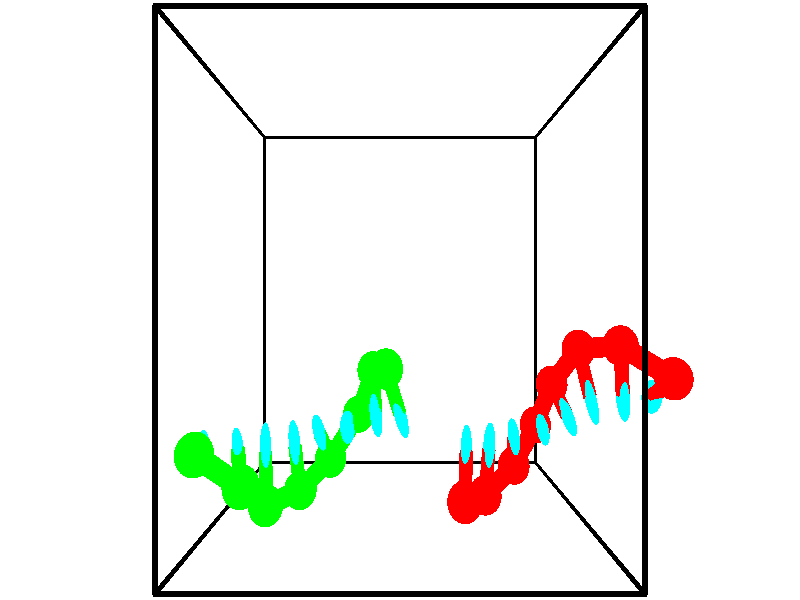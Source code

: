 // switches for output
#declare DRAW_BASES = 1; // possible values are 0, 1; only relevant for DNA ribbons
#declare DRAW_BASES_TYPE = 3; // possible values are 1, 2, 3; only relevant for DNA ribbons
#declare DRAW_FOG = 0; // set to 1 to enable fog

#include "colors.inc"

#include "transforms.inc"
background { rgb <1, 1, 1>}

#default {
   normal{
       ripples 0.25
       frequency 0.20
       turbulence 0.2
       lambda 5
   }
	finish {
		phong 0.1
		phong_size 40.
	}
}

// original window dimensions: 1024x640


// camera settings

camera {
	sky <-0, 1, 0>
	up <-0, 1, 0>
	right 1.6 * <1, 0, 0>
	location <2.5, 2.5, 11.1562>
	look_at <2.5, 2.5, 2.5>
	direction <0, 0, -8.6562>
	angle 67.0682
}


# declare cpy_camera_pos = <2.5, 2.5, 11.1562>;
# if (DRAW_FOG = 1)
fog {
	fog_type 2
	up vnormalize(cpy_camera_pos)
	color rgbt<1,1,1,0.3>
	distance 1e-5
	fog_alt 3e-3
	fog_offset 4
}
# end


// LIGHTS

# declare lum = 6;
global_settings {
	ambient_light rgb lum * <0.05, 0.05, 0.05>
	max_trace_level 15
}# declare cpy_direct_light_amount = 0.25;
light_source
{	1000 * <-1, -1, 1>,
	rgb lum * cpy_direct_light_amount
	parallel
}

light_source
{	1000 * <1, 1, -1>,
	rgb lum * cpy_direct_light_amount
	parallel
}

// strand 0

// nucleotide -1

// particle -1
sphere {
	<3.425644, 0.092134, 2.532868> 0.250000
	pigment { color rgbt <1,0,0,0> }
	no_shadow
}
cylinder {
	<3.464615, 0.416039, 2.301422>,  <3.487998, 0.610381, 2.162555>, 0.100000
	pigment { color rgbt <1,0,0,0> }
	no_shadow
}
cylinder {
	<3.464615, 0.416039, 2.301422>,  <3.425644, 0.092134, 2.532868>, 0.100000
	pigment { color rgbt <1,0,0,0> }
	no_shadow
}

// particle -1
sphere {
	<3.464615, 0.416039, 2.301422> 0.100000
	pigment { color rgbt <1,0,0,0> }
	no_shadow
}
sphere {
	0, 1
	scale<0.080000,0.200000,0.300000>
	matrix <0.977162, 0.032484, 0.209997,
		0.188843, -0.585859, -0.788104,
		0.097428, 0.809762, -0.578614,
		3.493843, 0.658967, 2.127838>
	pigment { color rgbt <0,1,1,0> }
	no_shadow
}
cylinder {
	<3.807644, 0.001092, 1.884167>,  <3.425644, 0.092134, 2.532868>, 0.130000
	pigment { color rgbt <1,0,0,0> }
	no_shadow
}

// nucleotide -1

// particle -1
sphere {
	<3.807644, 0.001092, 1.884167> 0.250000
	pigment { color rgbt <1,0,0,0> }
	no_shadow
}
cylinder {
	<3.827728, 0.386127, 1.990677>,  <3.839778, 0.617149, 2.054583>, 0.100000
	pigment { color rgbt <1,0,0,0> }
	no_shadow
}
cylinder {
	<3.827728, 0.386127, 1.990677>,  <3.807644, 0.001092, 1.884167>, 0.100000
	pigment { color rgbt <1,0,0,0> }
	no_shadow
}

// particle -1
sphere {
	<3.827728, 0.386127, 1.990677> 0.100000
	pigment { color rgbt <1,0,0,0> }
	no_shadow
}
sphere {
	0, 1
	scale<0.080000,0.200000,0.300000>
	matrix <0.998334, -0.040779, -0.040830,
		-0.028444, 0.267880, -0.963032,
		0.050209, 0.962589, 0.266274,
		3.842791, 0.674904, 2.070559>
	pigment { color rgbt <0,1,1,0> }
	no_shadow
}
cylinder {
	<4.333483, 0.276237, 1.425005>,  <3.807644, 0.001092, 1.884167>, 0.130000
	pigment { color rgbt <1,0,0,0> }
	no_shadow
}

// nucleotide -1

// particle -1
sphere {
	<4.333483, 0.276237, 1.425005> 0.250000
	pigment { color rgbt <1,0,0,0> }
	no_shadow
}
cylinder {
	<4.279685, 0.549393, 1.712219>,  <4.247406, 0.713286, 1.884548>, 0.100000
	pigment { color rgbt <1,0,0,0> }
	no_shadow
}
cylinder {
	<4.279685, 0.549393, 1.712219>,  <4.333483, 0.276237, 1.425005>, 0.100000
	pigment { color rgbt <1,0,0,0> }
	no_shadow
}

// particle -1
sphere {
	<4.279685, 0.549393, 1.712219> 0.100000
	pigment { color rgbt <1,0,0,0> }
	no_shadow
}
sphere {
	0, 1
	scale<0.080000,0.200000,0.300000>
	matrix <0.981670, 0.190572, 0.002633,
		-0.135040, 0.705227, -0.696002,
		-0.134495, 0.682889, 0.718035,
		4.239336, 0.754259, 1.927630>
	pigment { color rgbt <0,1,1,0> }
	no_shadow
}
cylinder {
	<4.724082, 0.789824, 1.231750>,  <4.333483, 0.276237, 1.425005>, 0.130000
	pigment { color rgbt <1,0,0,0> }
	no_shadow
}

// nucleotide -1

// particle -1
sphere {
	<4.724082, 0.789824, 1.231750> 0.250000
	pigment { color rgbt <1,0,0,0> }
	no_shadow
}
cylinder {
	<4.699348, 0.822769, 1.629623>,  <4.684508, 0.842537, 1.868347>, 0.100000
	pigment { color rgbt <1,0,0,0> }
	no_shadow
}
cylinder {
	<4.699348, 0.822769, 1.629623>,  <4.724082, 0.789824, 1.231750>, 0.100000
	pigment { color rgbt <1,0,0,0> }
	no_shadow
}

// particle -1
sphere {
	<4.699348, 0.822769, 1.629623> 0.100000
	pigment { color rgbt <1,0,0,0> }
	no_shadow
}
sphere {
	0, 1
	scale<0.080000,0.200000,0.300000>
	matrix <0.976465, 0.211302, 0.043205,
		-0.206620, 0.973944, -0.093490,
		-0.061834, 0.082363, 0.994682,
		4.680798, 0.847478, 1.928028>
	pigment { color rgbt <0,1,1,0> }
	no_shadow
}
cylinder {
	<4.959612, 1.362982, 1.360010>,  <4.724082, 0.789824, 1.231750>, 0.130000
	pigment { color rgbt <1,0,0,0> }
	no_shadow
}

// nucleotide -1

// particle -1
sphere {
	<4.959612, 1.362982, 1.360010> 0.250000
	pigment { color rgbt <1,0,0,0> }
	no_shadow
}
cylinder {
	<5.014089, 1.164505, 1.702995>,  <5.046775, 1.045419, 1.908787>, 0.100000
	pigment { color rgbt <1,0,0,0> }
	no_shadow
}
cylinder {
	<5.014089, 1.164505, 1.702995>,  <4.959612, 1.362982, 1.360010>, 0.100000
	pigment { color rgbt <1,0,0,0> }
	no_shadow
}

// particle -1
sphere {
	<5.014089, 1.164505, 1.702995> 0.100000
	pigment { color rgbt <1,0,0,0> }
	no_shadow
}
sphere {
	0, 1
	scale<0.080000,0.200000,0.300000>
	matrix <0.954462, 0.297618, 0.020626,
		-0.265431, 0.815608, 0.514130,
		0.136192, -0.496192, 0.857464,
		5.054946, 1.015647, 1.960235>
	pigment { color rgbt <0,1,1,0> }
	no_shadow
}
cylinder {
	<5.267019, 1.867336, 1.785587>,  <4.959612, 1.362982, 1.360010>, 0.130000
	pigment { color rgbt <1,0,0,0> }
	no_shadow
}

// nucleotide -1

// particle -1
sphere {
	<5.267019, 1.867336, 1.785587> 0.250000
	pigment { color rgbt <1,0,0,0> }
	no_shadow
}
cylinder {
	<5.338904, 1.497650, 1.920364>,  <5.382035, 1.275839, 2.001231>, 0.100000
	pigment { color rgbt <1,0,0,0> }
	no_shadow
}
cylinder {
	<5.338904, 1.497650, 1.920364>,  <5.267019, 1.867336, 1.785587>, 0.100000
	pigment { color rgbt <1,0,0,0> }
	no_shadow
}

// particle -1
sphere {
	<5.338904, 1.497650, 1.920364> 0.100000
	pigment { color rgbt <1,0,0,0> }
	no_shadow
}
sphere {
	0, 1
	scale<0.080000,0.200000,0.300000>
	matrix <0.967982, 0.227163, 0.106808,
		-0.175255, 0.306960, 0.935447,
		0.179713, -0.924214, 0.336943,
		5.392818, 1.220386, 2.021447>
	pigment { color rgbt <0,1,1,0> }
	no_shadow
}
cylinder {
	<5.730394, 1.941538, 2.314939>,  <5.267019, 1.867336, 1.785587>, 0.130000
	pigment { color rgbt <1,0,0,0> }
	no_shadow
}

// nucleotide -1

// particle -1
sphere {
	<5.730394, 1.941538, 2.314939> 0.250000
	pigment { color rgbt <1,0,0,0> }
	no_shadow
}
cylinder {
	<5.787169, 1.558250, 2.215607>,  <5.821235, 1.328278, 2.156007>, 0.100000
	pigment { color rgbt <1,0,0,0> }
	no_shadow
}
cylinder {
	<5.787169, 1.558250, 2.215607>,  <5.730394, 1.941538, 2.314939>, 0.100000
	pigment { color rgbt <1,0,0,0> }
	no_shadow
}

// particle -1
sphere {
	<5.787169, 1.558250, 2.215607> 0.100000
	pigment { color rgbt <1,0,0,0> }
	no_shadow
}
sphere {
	0, 1
	scale<0.080000,0.200000,0.300000>
	matrix <0.989820, 0.140062, 0.025304,
		0.010535, -0.249395, 0.968345,
		0.141939, -0.958220, -0.248332,
		5.829751, 1.270784, 2.141107>
	pigment { color rgbt <0,1,1,0> }
	no_shadow
}
cylinder {
	<6.295853, 1.590984, 2.783360>,  <5.730394, 1.941538, 2.314939>, 0.130000
	pigment { color rgbt <1,0,0,0> }
	no_shadow
}

// nucleotide -1

// particle -1
sphere {
	<6.295853, 1.590984, 2.783360> 0.250000
	pigment { color rgbt <1,0,0,0> }
	no_shadow
}
cylinder {
	<6.273721, 1.423424, 2.420822>,  <6.260442, 1.322888, 2.203299>, 0.100000
	pigment { color rgbt <1,0,0,0> }
	no_shadow
}
cylinder {
	<6.273721, 1.423424, 2.420822>,  <6.295853, 1.590984, 2.783360>, 0.100000
	pigment { color rgbt <1,0,0,0> }
	no_shadow
}

// particle -1
sphere {
	<6.273721, 1.423424, 2.420822> 0.100000
	pigment { color rgbt <1,0,0,0> }
	no_shadow
}
sphere {
	0, 1
	scale<0.080000,0.200000,0.300000>
	matrix <0.995494, 0.046866, -0.082433,
		0.077008, -0.906822, 0.414420,
		-0.055329, -0.418900, -0.906345,
		6.257123, 1.297754, 2.148919>
	pigment { color rgbt <0,1,1,0> }
	no_shadow
}
// strand 1

// nucleotide -1

// particle -1
sphere {
	<2.294627, 1.662907, 2.367243> 0.250000
	pigment { color rgbt <0,1,0,0> }
	no_shadow
}
cylinder {
	<2.418530, 1.310143, 2.225098>,  <2.492871, 1.098484, 2.139811>, 0.100000
	pigment { color rgbt <0,1,0,0> }
	no_shadow
}
cylinder {
	<2.418530, 1.310143, 2.225098>,  <2.294627, 1.662907, 2.367243>, 0.100000
	pigment { color rgbt <0,1,0,0> }
	no_shadow
}

// particle -1
sphere {
	<2.418530, 1.310143, 2.225098> 0.100000
	pigment { color rgbt <0,1,0,0> }
	no_shadow
}
sphere {
	0, 1
	scale<0.080000,0.200000,0.300000>
	matrix <-0.949323, -0.265924, -0.167542,
		0.053257, 0.389251, -0.919591,
		0.309757, -0.881912, -0.355363,
		2.511457, 1.045569, 2.118489>
	pigment { color rgbt <0,1,1,0> }
	no_shadow
}
cylinder {
	<2.075621, 1.573375, 1.585521>,  <2.294627, 1.662907, 2.367243>, 0.130000
	pigment { color rgbt <0,1,0,0> }
	no_shadow
}

// nucleotide -1

// particle -1
sphere {
	<2.075621, 1.573375, 1.585521> 0.250000
	pigment { color rgbt <0,1,0,0> }
	no_shadow
}
cylinder {
	<2.110920, 1.276630, 1.851410>,  <2.132099, 1.098584, 2.010943>, 0.100000
	pigment { color rgbt <0,1,0,0> }
	no_shadow
}
cylinder {
	<2.110920, 1.276630, 1.851410>,  <2.075621, 1.573375, 1.585521>, 0.100000
	pigment { color rgbt <0,1,0,0> }
	no_shadow
}

// particle -1
sphere {
	<2.110920, 1.276630, 1.851410> 0.100000
	pigment { color rgbt <0,1,0,0> }
	no_shadow
}
sphere {
	0, 1
	scale<0.080000,0.200000,0.300000>
	matrix <-0.958787, -0.244195, -0.145246,
		0.270074, -0.624510, -0.732836,
		0.088247, -0.741861, 0.664722,
		2.137394, 1.054072, 2.050827>
	pigment { color rgbt <0,1,1,0> }
	no_shadow
}
cylinder {
	<1.824391, 0.952603, 1.327145>,  <2.075621, 1.573375, 1.585521>, 0.130000
	pigment { color rgbt <0,1,0,0> }
	no_shadow
}

// nucleotide -1

// particle -1
sphere {
	<1.824391, 0.952603, 1.327145> 0.250000
	pigment { color rgbt <0,1,0,0> }
	no_shadow
}
cylinder {
	<1.758240, 0.920132, 1.720299>,  <1.718549, 0.900649, 1.956191>, 0.100000
	pigment { color rgbt <0,1,0,0> }
	no_shadow
}
cylinder {
	<1.758240, 0.920132, 1.720299>,  <1.824391, 0.952603, 1.327145>, 0.100000
	pigment { color rgbt <0,1,0,0> }
	no_shadow
}

// particle -1
sphere {
	<1.758240, 0.920132, 1.720299> 0.100000
	pigment { color rgbt <0,1,0,0> }
	no_shadow
}
sphere {
	0, 1
	scale<0.080000,0.200000,0.300000>
	matrix <-0.967575, -0.179571, -0.177633,
		0.190918, -0.980389, -0.048855,
		-0.165376, -0.081184, 0.982884,
		1.708627, 0.895778, 2.015164>
	pigment { color rgbt <0,1,1,0> }
	no_shadow
}
cylinder {
	<1.386669, 0.375905, 1.459011>,  <1.824391, 0.952603, 1.327145>, 0.130000
	pigment { color rgbt <0,1,0,0> }
	no_shadow
}

// nucleotide -1

// particle -1
sphere {
	<1.386669, 0.375905, 1.459011> 0.250000
	pigment { color rgbt <0,1,0,0> }
	no_shadow
}
cylinder {
	<1.323772, 0.630272, 1.761238>,  <1.286035, 0.782892, 1.942575>, 0.100000
	pigment { color rgbt <0,1,0,0> }
	no_shadow
}
cylinder {
	<1.323772, 0.630272, 1.761238>,  <1.386669, 0.375905, 1.459011>, 0.100000
	pigment { color rgbt <0,1,0,0> }
	no_shadow
}

// particle -1
sphere {
	<1.323772, 0.630272, 1.761238> 0.100000
	pigment { color rgbt <0,1,0,0> }
	no_shadow
}
sphere {
	0, 1
	scale<0.080000,0.200000,0.300000>
	matrix <-0.972813, -0.231468, -0.007637,
		0.170033, -0.736228, 0.655025,
		-0.157240, 0.635918, 0.755569,
		1.276600, 0.821047, 1.987909>
	pigment { color rgbt <0,1,1,0> }
	no_shadow
}
cylinder {
	<0.957708, 0.049239, 1.815067>,  <1.386669, 0.375905, 1.459011>, 0.130000
	pigment { color rgbt <0,1,0,0> }
	no_shadow
}

// nucleotide -1

// particle -1
sphere {
	<0.957708, 0.049239, 1.815067> 0.250000
	pigment { color rgbt <0,1,0,0> }
	no_shadow
}
cylinder {
	<0.929996, 0.424553, 1.950607>,  <0.913370, 0.649742, 2.031932>, 0.100000
	pigment { color rgbt <0,1,0,0> }
	no_shadow
}
cylinder {
	<0.929996, 0.424553, 1.950607>,  <0.957708, 0.049239, 1.815067>, 0.100000
	pigment { color rgbt <0,1,0,0> }
	no_shadow
}

// particle -1
sphere {
	<0.929996, 0.424553, 1.950607> 0.100000
	pigment { color rgbt <0,1,0,0> }
	no_shadow
}
sphere {
	0, 1
	scale<0.080000,0.200000,0.300000>
	matrix <-0.995138, -0.088836, 0.042534,
		0.070011, -0.334257, 0.939878,
		-0.069278, 0.938286, 0.338851,
		0.909213, 0.706039, 2.052263>
	pigment { color rgbt <0,1,1,0> }
	no_shadow
}
cylinder {
	<0.553040, 0.012776, 2.397548>,  <0.957708, 0.049239, 1.815067>, 0.130000
	pigment { color rgbt <0,1,0,0> }
	no_shadow
}

// nucleotide -1

// particle -1
sphere {
	<0.553040, 0.012776, 2.397548> 0.250000
	pigment { color rgbt <0,1,0,0> }
	no_shadow
}
cylinder {
	<0.525787, 0.397316, 2.290840>,  <0.509436, 0.628040, 2.226815>, 0.100000
	pigment { color rgbt <0,1,0,0> }
	no_shadow
}
cylinder {
	<0.525787, 0.397316, 2.290840>,  <0.553040, 0.012776, 2.397548>, 0.100000
	pigment { color rgbt <0,1,0,0> }
	no_shadow
}

// particle -1
sphere {
	<0.525787, 0.397316, 2.290840> 0.100000
	pigment { color rgbt <0,1,0,0> }
	no_shadow
}
sphere {
	0, 1
	scale<0.080000,0.200000,0.300000>
	matrix <-0.966170, 0.003090, 0.257888,
		0.248745, 0.275315, 0.928616,
		-0.068131, 0.961349, -0.266769,
		0.505348, 0.685721, 2.210809>
	pigment { color rgbt <0,1,1,0> }
	no_shadow
}
cylinder {
	<0.347005, 0.391265, 2.995865>,  <0.553040, 0.012776, 2.397548>, 0.130000
	pigment { color rgbt <0,1,0,0> }
	no_shadow
}

// nucleotide -1

// particle -1
sphere {
	<0.347005, 0.391265, 2.995865> 0.250000
	pigment { color rgbt <0,1,0,0> }
	no_shadow
}
cylinder {
	<0.233776, 0.577721, 2.660583>,  <0.165839, 0.689594, 2.459415>, 0.100000
	pigment { color rgbt <0,1,0,0> }
	no_shadow
}
cylinder {
	<0.233776, 0.577721, 2.660583>,  <0.347005, 0.391265, 2.995865>, 0.100000
	pigment { color rgbt <0,1,0,0> }
	no_shadow
}

// particle -1
sphere {
	<0.233776, 0.577721, 2.660583> 0.100000
	pigment { color rgbt <0,1,0,0> }
	no_shadow
}
sphere {
	0, 1
	scale<0.080000,0.200000,0.300000>
	matrix <-0.959092, -0.134278, 0.249224,
		0.003621, 0.874462, 0.485080,
		-0.283072, 0.466139, -0.838203,
		0.148854, 0.717562, 2.409122>
	pigment { color rgbt <0,1,1,0> }
	no_shadow
}
cylinder {
	<-0.201409, 0.805958, 3.236314>,  <0.347005, 0.391265, 2.995865>, 0.130000
	pigment { color rgbt <0,1,0,0> }
	no_shadow
}

// nucleotide -1

// particle -1
sphere {
	<-0.201409, 0.805958, 3.236314> 0.250000
	pigment { color rgbt <0,1,0,0> }
	no_shadow
}
cylinder {
	<-0.264038, 0.772591, 2.842659>,  <-0.301616, 0.752570, 2.606466>, 0.100000
	pigment { color rgbt <0,1,0,0> }
	no_shadow
}
cylinder {
	<-0.264038, 0.772591, 2.842659>,  <-0.201409, 0.805958, 3.236314>, 0.100000
	pigment { color rgbt <0,1,0,0> }
	no_shadow
}

// particle -1
sphere {
	<-0.264038, 0.772591, 2.842659> 0.100000
	pigment { color rgbt <0,1,0,0> }
	no_shadow
}
sphere {
	0, 1
	scale<0.080000,0.200000,0.300000>
	matrix <-0.987466, -0.006860, 0.157685,
		-0.019905, 0.996491, -0.081299,
		-0.156574, -0.083419, -0.984137,
		-0.311010, 0.747565, 2.547418>
	pigment { color rgbt <0,1,1,0> }
	no_shadow
}
// box output
cylinder {
	<0.000000, 0.000000, 0.000000>,  <5.000000, 0.000000, 0.000000>, 0.025000
	pigment { color rgbt <0,0,0,0> }
	no_shadow
}
cylinder {
	<0.000000, 0.000000, 0.000000>,  <0.000000, 5.000000, 0.000000>, 0.025000
	pigment { color rgbt <0,0,0,0> }
	no_shadow
}
cylinder {
	<0.000000, 0.000000, 0.000000>,  <0.000000, 0.000000, 5.000000>, 0.025000
	pigment { color rgbt <0,0,0,0> }
	no_shadow
}
cylinder {
	<5.000000, 5.000000, 5.000000>,  <0.000000, 5.000000, 5.000000>, 0.025000
	pigment { color rgbt <0,0,0,0> }
	no_shadow
}
cylinder {
	<5.000000, 5.000000, 5.000000>,  <5.000000, 0.000000, 5.000000>, 0.025000
	pigment { color rgbt <0,0,0,0> }
	no_shadow
}
cylinder {
	<5.000000, 5.000000, 5.000000>,  <5.000000, 5.000000, 0.000000>, 0.025000
	pigment { color rgbt <0,0,0,0> }
	no_shadow
}
cylinder {
	<0.000000, 0.000000, 5.000000>,  <0.000000, 5.000000, 5.000000>, 0.025000
	pigment { color rgbt <0,0,0,0> }
	no_shadow
}
cylinder {
	<0.000000, 0.000000, 5.000000>,  <5.000000, 0.000000, 5.000000>, 0.025000
	pigment { color rgbt <0,0,0,0> }
	no_shadow
}
cylinder {
	<5.000000, 5.000000, 0.000000>,  <0.000000, 5.000000, 0.000000>, 0.025000
	pigment { color rgbt <0,0,0,0> }
	no_shadow
}
cylinder {
	<5.000000, 5.000000, 0.000000>,  <5.000000, 0.000000, 0.000000>, 0.025000
	pigment { color rgbt <0,0,0,0> }
	no_shadow
}
cylinder {
	<5.000000, 0.000000, 5.000000>,  <5.000000, 0.000000, 0.000000>, 0.025000
	pigment { color rgbt <0,0,0,0> }
	no_shadow
}
cylinder {
	<0.000000, 5.000000, 0.000000>,  <0.000000, 5.000000, 5.000000>, 0.025000
	pigment { color rgbt <0,0,0,0> }
	no_shadow
}
// end of box output
